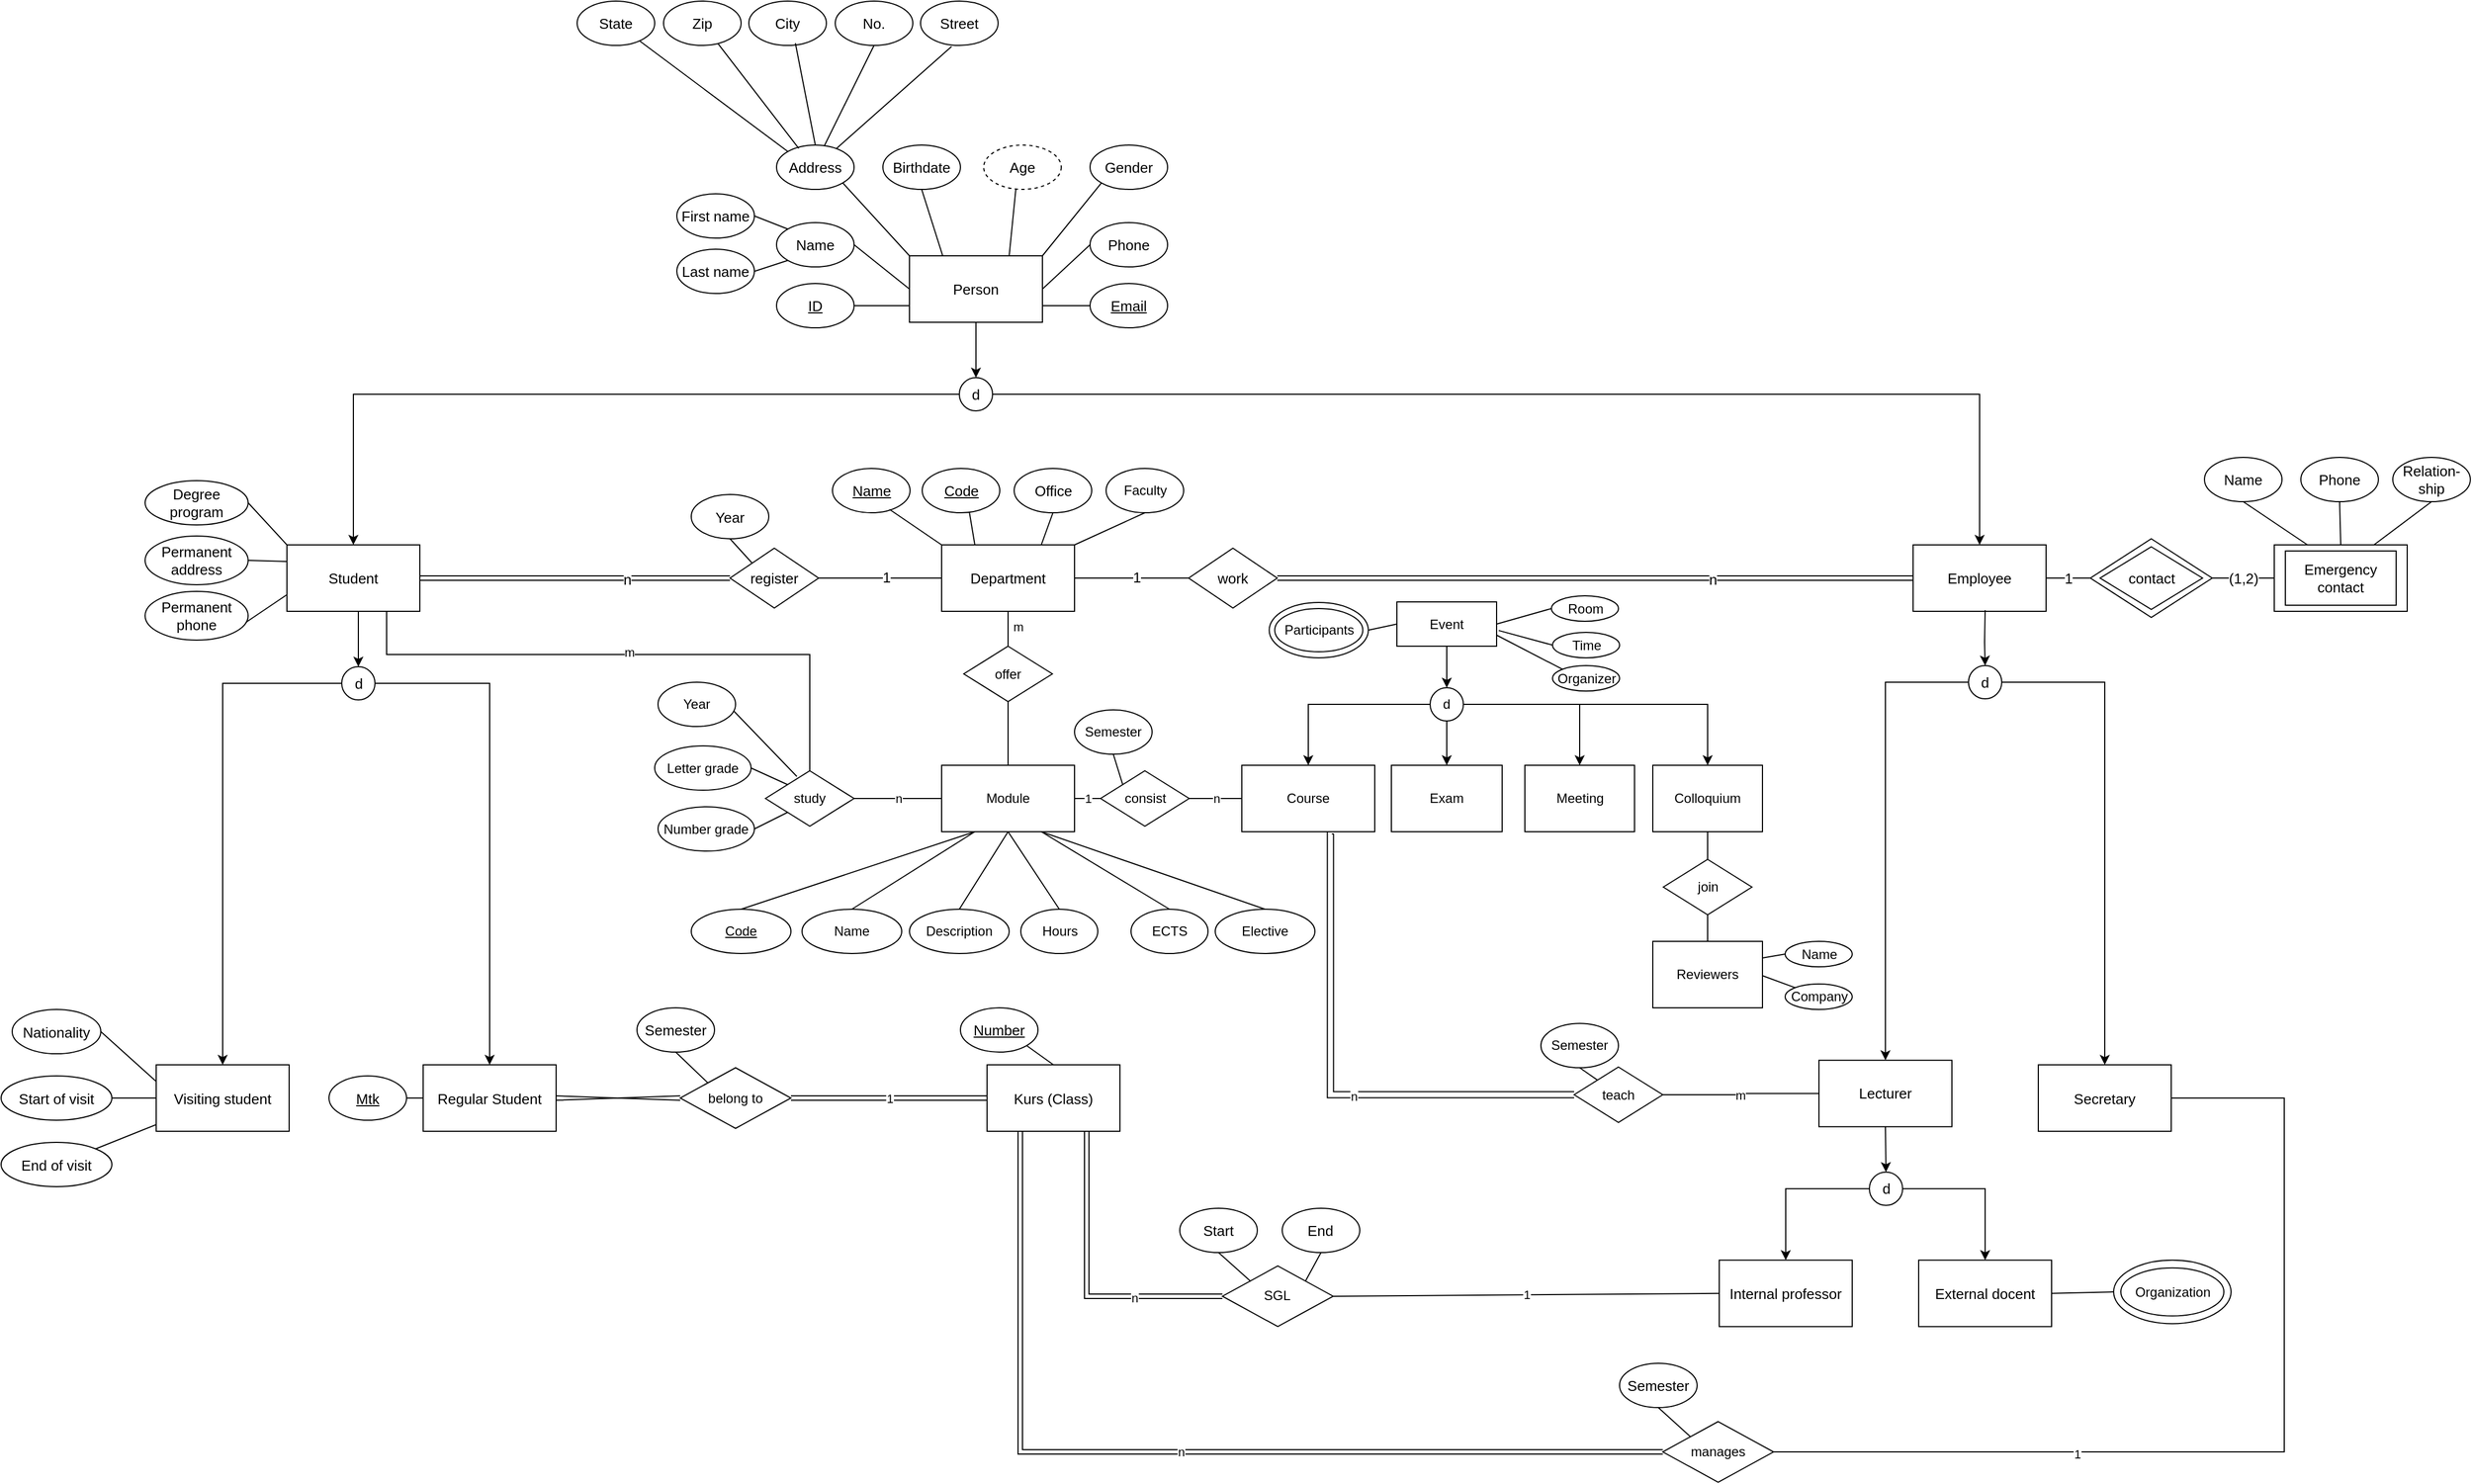 <mxfile version="24.8.3">
  <diagram id="R2lEEEUBdFMjLlhIrx00" name="Page-1">
    <mxGraphModel dx="3975" dy="2599" grid="1" gridSize="10" guides="1" tooltips="1" connect="1" arrows="1" fold="1" page="1" pageScale="1" pageWidth="850" pageHeight="1100" math="0" shadow="0" extFonts="Permanent Marker^https://fonts.googleapis.com/css?family=Permanent+Marker">
      <root>
        <mxCell id="0" />
        <mxCell id="1" parent="0" />
        <mxCell id="jjBXs-sCvuQNykeA3na--121" value="n" style="edgeStyle=orthogonalEdgeStyle;shape=link;rounded=0;orthogonalLoop=1;jettySize=auto;html=1;exitX=1;exitY=0.5;exitDx=0;exitDy=0;entryX=0;entryY=0.5;entryDx=0;entryDy=0;" edge="1" parent="1" source="E9s0W05PRkl6Z1t8F-qR-1" target="jjBXs-sCvuQNykeA3na--115">
          <mxGeometry x="0.147" relative="1" as="geometry">
            <Array as="points">
              <mxPoint x="130" y="421" />
              <mxPoint x="130" y="421" />
            </Array>
            <mxPoint as="offset" />
          </mxGeometry>
        </mxCell>
        <mxCell id="E9s0W05PRkl6Z1t8F-qR-1" value="Regular Student" style="rounded=0;whiteSpace=wrap;html=1;fontSize=13;" parent="1" vertex="1">
          <mxGeometry x="-189" y="390.5" width="120" height="60" as="geometry" />
        </mxCell>
        <mxCell id="jjBXs-sCvuQNykeA3na--36" style="edgeStyle=none;rounded=0;orthogonalLoop=1;jettySize=auto;html=1;exitX=0.5;exitY=1;exitDx=0;exitDy=0;entryX=0.5;entryY=0;entryDx=0;entryDy=0;fontSize=13;" edge="1" parent="1" source="E9s0W05PRkl6Z1t8F-qR-2" target="jjBXs-sCvuQNykeA3na--35">
          <mxGeometry relative="1" as="geometry" />
        </mxCell>
        <mxCell id="E9s0W05PRkl6Z1t8F-qR-2" value="Person" style="rounded=0;whiteSpace=wrap;html=1;fontSize=13;" parent="1" vertex="1">
          <mxGeometry x="250" y="-340" width="120" height="60" as="geometry" />
        </mxCell>
        <mxCell id="E9s0W05PRkl6Z1t8F-qR-3" value="Name" style="ellipse;whiteSpace=wrap;html=1;fontSize=13;" parent="1" vertex="1">
          <mxGeometry x="130" y="-370" width="70" height="40" as="geometry" />
        </mxCell>
        <mxCell id="E9s0W05PRkl6Z1t8F-qR-4" value="&lt;u&gt;Number&lt;/u&gt;" style="ellipse;whiteSpace=wrap;html=1;fontSize=13;" parent="1" vertex="1">
          <mxGeometry x="296" y="339" width="70" height="40" as="geometry" />
        </mxCell>
        <mxCell id="E9s0W05PRkl6Z1t8F-qR-5" value="&lt;u style=&quot;font-size: 13px;&quot;&gt;Mtk&lt;/u&gt;" style="ellipse;whiteSpace=wrap;html=1;fontSize=13;" parent="1" vertex="1">
          <mxGeometry x="-274" y="400.5" width="70" height="40" as="geometry" />
        </mxCell>
        <mxCell id="E9s0W05PRkl6Z1t8F-qR-6" value="&lt;u style=&quot;font-size: 13px;&quot;&gt;ID&lt;/u&gt;" style="ellipse;whiteSpace=wrap;html=1;fontSize=13;" parent="1" vertex="1">
          <mxGeometry x="130" y="-315" width="70" height="40" as="geometry" />
        </mxCell>
        <mxCell id="E9s0W05PRkl6Z1t8F-qR-7" value="&lt;u style=&quot;font-size: 13px;&quot;&gt;Email&lt;/u&gt;" style="ellipse;whiteSpace=wrap;html=1;fontSize=13;" parent="1" vertex="1">
          <mxGeometry x="413" y="-315" width="70" height="40" as="geometry" />
        </mxCell>
        <mxCell id="E9s0W05PRkl6Z1t8F-qR-8" value="Address" style="ellipse;whiteSpace=wrap;html=1;fontSize=13;" parent="1" vertex="1">
          <mxGeometry x="130" y="-440" width="70" height="40" as="geometry" />
        </mxCell>
        <mxCell id="E9s0W05PRkl6Z1t8F-qR-9" value="Phone" style="ellipse;whiteSpace=wrap;html=1;fontSize=13;" parent="1" vertex="1">
          <mxGeometry x="413" y="-370" width="70" height="40" as="geometry" />
        </mxCell>
        <mxCell id="E9s0W05PRkl6Z1t8F-qR-10" value="Permanent address" style="ellipse;whiteSpace=wrap;html=1;fontSize=13;flipV=1;" parent="1" vertex="1">
          <mxGeometry x="-440" y="-87" width="93" height="44" as="geometry" />
        </mxCell>
        <mxCell id="E9s0W05PRkl6Z1t8F-qR-11" value="Permanent phone" style="ellipse;whiteSpace=wrap;html=1;fontSize=13;flipV=1;" parent="1" vertex="1">
          <mxGeometry x="-440" y="-37" width="93" height="44" as="geometry" />
        </mxCell>
        <mxCell id="E9s0W05PRkl6Z1t8F-qR-12" value="First name" style="ellipse;whiteSpace=wrap;html=1;fontSize=13;" parent="1" vertex="1">
          <mxGeometry x="40" y="-396" width="70" height="40" as="geometry" />
        </mxCell>
        <mxCell id="E9s0W05PRkl6Z1t8F-qR-13" value="Last name" style="ellipse;whiteSpace=wrap;html=1;fontSize=13;" parent="1" vertex="1">
          <mxGeometry x="40" y="-346" width="70" height="40" as="geometry" />
        </mxCell>
        <mxCell id="E9s0W05PRkl6Z1t8F-qR-16" value="Birthdate" style="ellipse;whiteSpace=wrap;html=1;fontSize=13;" parent="1" vertex="1">
          <mxGeometry x="226" y="-440" width="70" height="40" as="geometry" />
        </mxCell>
        <mxCell id="E9s0W05PRkl6Z1t8F-qR-17" value="Age" style="ellipse;whiteSpace=wrap;html=1;dashed=1;fontSize=13;" parent="1" vertex="1">
          <mxGeometry x="317" y="-440" width="70" height="40" as="geometry" />
        </mxCell>
        <mxCell id="E9s0W05PRkl6Z1t8F-qR-18" value="" style="endArrow=none;html=1;rounded=0;entryX=0.5;entryY=1;entryDx=0;entryDy=0;exitX=0.25;exitY=0;exitDx=0;exitDy=0;fontSize=13;" parent="1" source="E9s0W05PRkl6Z1t8F-qR-2" target="E9s0W05PRkl6Z1t8F-qR-16" edge="1">
          <mxGeometry width="50" height="50" relative="1" as="geometry">
            <mxPoint x="120" y="-310" as="sourcePoint" />
            <mxPoint x="160" y="-326" as="targetPoint" />
          </mxGeometry>
        </mxCell>
        <mxCell id="E9s0W05PRkl6Z1t8F-qR-19" value="" style="endArrow=none;html=1;rounded=0;entryX=0.414;entryY=1;entryDx=0;entryDy=0;exitX=0.75;exitY=0;exitDx=0;exitDy=0;entryPerimeter=0;fontSize=13;" parent="1" source="E9s0W05PRkl6Z1t8F-qR-2" target="E9s0W05PRkl6Z1t8F-qR-17" edge="1">
          <mxGeometry width="50" height="50" relative="1" as="geometry">
            <mxPoint x="130" y="-300" as="sourcePoint" />
            <mxPoint x="170" y="-316" as="targetPoint" />
          </mxGeometry>
        </mxCell>
        <mxCell id="E9s0W05PRkl6Z1t8F-qR-20" value="Gender" style="ellipse;whiteSpace=wrap;html=1;fontSize=13;" parent="1" vertex="1">
          <mxGeometry x="413" y="-440" width="70" height="40" as="geometry" />
        </mxCell>
        <mxCell id="E9s0W05PRkl6Z1t8F-qR-21" value="Year" style="ellipse;whiteSpace=wrap;html=1;fontSize=13;" parent="1" vertex="1">
          <mxGeometry x="53" y="-124.5" width="70" height="40" as="geometry" />
        </mxCell>
        <mxCell id="jjBXs-sCvuQNykeA3na--123" value="" style="edgeStyle=orthogonalEdgeStyle;shape=link;rounded=0;orthogonalLoop=1;jettySize=auto;html=1;" edge="1" parent="1" source="E9s0W05PRkl6Z1t8F-qR-22" target="jjBXs-sCvuQNykeA3na--115">
          <mxGeometry relative="1" as="geometry" />
        </mxCell>
        <mxCell id="jjBXs-sCvuQNykeA3na--145" style="edgeStyle=orthogonalEdgeStyle;shape=link;rounded=0;orthogonalLoop=1;jettySize=auto;html=1;exitX=0.75;exitY=1;exitDx=0;exitDy=0;entryX=0;entryY=0.5;entryDx=0;entryDy=0;" edge="1" parent="1" source="E9s0W05PRkl6Z1t8F-qR-22" target="jjBXs-sCvuQNykeA3na--144">
          <mxGeometry relative="1" as="geometry" />
        </mxCell>
        <mxCell id="jjBXs-sCvuQNykeA3na--149" value="n" style="edgeLabel;html=1;align=center;verticalAlign=middle;resizable=0;points=[];" vertex="1" connectable="0" parent="jjBXs-sCvuQNykeA3na--145">
          <mxGeometry x="0.411" y="-1" relative="1" as="geometry">
            <mxPoint as="offset" />
          </mxGeometry>
        </mxCell>
        <mxCell id="jjBXs-sCvuQNykeA3na--189" value="n" style="edgeStyle=orthogonalEdgeStyle;shape=link;rounded=0;orthogonalLoop=1;jettySize=auto;html=1;exitX=0.25;exitY=1;exitDx=0;exitDy=0;entryX=0;entryY=0.5;entryDx=0;entryDy=0;" edge="1" parent="1" source="E9s0W05PRkl6Z1t8F-qR-22" target="jjBXs-sCvuQNykeA3na--135">
          <mxGeometry relative="1" as="geometry">
            <Array as="points">
              <mxPoint x="350" y="740" />
            </Array>
          </mxGeometry>
        </mxCell>
        <mxCell id="E9s0W05PRkl6Z1t8F-qR-22" value="Kurs (Class)" style="rounded=0;whiteSpace=wrap;html=1;fontSize=13;" parent="1" vertex="1">
          <mxGeometry x="320" y="390.5" width="120" height="60" as="geometry" />
        </mxCell>
        <mxCell id="jjBXs-sCvuQNykeA3na--1" value="Department" style="rounded=0;whiteSpace=wrap;html=1;fontSize=13;" vertex="1" parent="1">
          <mxGeometry x="279" y="-79" width="120" height="60" as="geometry" />
        </mxCell>
        <mxCell id="jjBXs-sCvuQNykeA3na--4" value="" style="endArrow=none;html=1;rounded=0;entryX=1;entryY=1;entryDx=0;entryDy=0;exitX=0.5;exitY=0;exitDx=0;exitDy=0;fontSize=13;" edge="1" parent="1" source="E9s0W05PRkl6Z1t8F-qR-22" target="E9s0W05PRkl6Z1t8F-qR-4">
          <mxGeometry width="50" height="50" relative="1" as="geometry">
            <mxPoint x="-187" y="740" as="sourcePoint" />
            <mxPoint x="-137" y="690" as="targetPoint" />
          </mxGeometry>
        </mxCell>
        <mxCell id="jjBXs-sCvuQNykeA3na--188" style="edgeStyle=orthogonalEdgeStyle;rounded=0;orthogonalLoop=1;jettySize=auto;html=1;exitX=1;exitY=0.5;exitDx=0;exitDy=0;entryX=1;entryY=0.5;entryDx=0;entryDy=0;endArrow=none;endFill=0;" edge="1" parent="1" source="jjBXs-sCvuQNykeA3na--5" target="jjBXs-sCvuQNykeA3na--135">
          <mxGeometry relative="1" as="geometry">
            <Array as="points">
              <mxPoint x="1491" y="421" />
              <mxPoint x="1491" y="740" />
            </Array>
          </mxGeometry>
        </mxCell>
        <mxCell id="jjBXs-sCvuQNykeA3na--190" value="1" style="edgeLabel;html=1;align=center;verticalAlign=middle;resizable=0;points=[];" vertex="1" connectable="0" parent="jjBXs-sCvuQNykeA3na--188">
          <mxGeometry x="0.379" y="2" relative="1" as="geometry">
            <mxPoint as="offset" />
          </mxGeometry>
        </mxCell>
        <mxCell id="jjBXs-sCvuQNykeA3na--5" value="Secretary" style="rounded=0;whiteSpace=wrap;html=1;fontSize=13;" vertex="1" parent="1">
          <mxGeometry x="1269" y="390.51" width="120" height="60" as="geometry" />
        </mxCell>
        <mxCell id="jjBXs-sCvuQNykeA3na--11" value="" style="endArrow=none;html=1;rounded=0;exitX=1;exitY=1;exitDx=0;exitDy=0;fontSize=13;" edge="1" parent="1" source="E9s0W05PRkl6Z1t8F-qR-8">
          <mxGeometry width="50" height="50" relative="1" as="geometry">
            <mxPoint x="240" y="-370" as="sourcePoint" />
            <mxPoint x="250" y="-340" as="targetPoint" />
          </mxGeometry>
        </mxCell>
        <mxCell id="jjBXs-sCvuQNykeA3na--13" value="" style="endArrow=none;html=1;rounded=0;exitX=1;exitY=0.5;exitDx=0;exitDy=0;entryX=0;entryY=0.5;entryDx=0;entryDy=0;fontSize=13;" edge="1" parent="1" source="E9s0W05PRkl6Z1t8F-qR-5" target="E9s0W05PRkl6Z1t8F-qR-1">
          <mxGeometry width="50" height="50" relative="1" as="geometry">
            <mxPoint x="-346" y="400" as="sourcePoint" />
            <mxPoint x="-296" y="350" as="targetPoint" />
          </mxGeometry>
        </mxCell>
        <mxCell id="jjBXs-sCvuQNykeA3na--14" value="" style="endArrow=none;html=1;rounded=0;exitX=1;exitY=0.5;exitDx=0;exitDy=0;entryX=0;entryY=0.25;entryDx=0;entryDy=0;fontSize=13;" edge="1" parent="1" source="E9s0W05PRkl6Z1t8F-qR-10" target="jjBXs-sCvuQNykeA3na--43">
          <mxGeometry width="50" height="50" relative="1" as="geometry">
            <mxPoint x="-514" y="-116.5" as="sourcePoint" />
            <mxPoint x="-287" y="-76.5" as="targetPoint" />
          </mxGeometry>
        </mxCell>
        <mxCell id="jjBXs-sCvuQNykeA3na--16" value="Street" style="ellipse;whiteSpace=wrap;html=1;fontSize=13;" vertex="1" parent="1">
          <mxGeometry x="260" y="-570" width="70" height="40" as="geometry" />
        </mxCell>
        <mxCell id="jjBXs-sCvuQNykeA3na--17" value="No." style="ellipse;whiteSpace=wrap;html=1;fontSize=13;" vertex="1" parent="1">
          <mxGeometry x="183" y="-570" width="70" height="40" as="geometry" />
        </mxCell>
        <mxCell id="jjBXs-sCvuQNykeA3na--18" value="City" style="ellipse;whiteSpace=wrap;html=1;fontSize=13;" vertex="1" parent="1">
          <mxGeometry x="105" y="-570" width="70" height="40" as="geometry" />
        </mxCell>
        <mxCell id="jjBXs-sCvuQNykeA3na--19" value="Zip" style="ellipse;whiteSpace=wrap;html=1;fontSize=13;" vertex="1" parent="1">
          <mxGeometry x="28" y="-570" width="70" height="40" as="geometry" />
        </mxCell>
        <mxCell id="jjBXs-sCvuQNykeA3na--20" value="State" style="ellipse;whiteSpace=wrap;html=1;fontSize=13;" vertex="1" parent="1">
          <mxGeometry x="-50" y="-570" width="70" height="40" as="geometry" />
        </mxCell>
        <mxCell id="jjBXs-sCvuQNykeA3na--21" value="" style="endArrow=none;html=1;rounded=0;entryX=0.4;entryY=1.025;entryDx=0;entryDy=0;entryPerimeter=0;fontSize=13;" edge="1" parent="1" source="E9s0W05PRkl6Z1t8F-qR-8" target="jjBXs-sCvuQNykeA3na--16">
          <mxGeometry width="50" height="50" relative="1" as="geometry">
            <mxPoint x="250" y="-30" as="sourcePoint" />
            <mxPoint x="300" y="-80" as="targetPoint" />
          </mxGeometry>
        </mxCell>
        <mxCell id="jjBXs-sCvuQNykeA3na--22" value="" style="endArrow=none;html=1;rounded=0;entryX=0.5;entryY=1;entryDx=0;entryDy=0;exitX=0.614;exitY=0.025;exitDx=0;exitDy=0;exitPerimeter=0;fontSize=13;" edge="1" parent="1" source="E9s0W05PRkl6Z1t8F-qR-8" target="jjBXs-sCvuQNykeA3na--17">
          <mxGeometry width="50" height="50" relative="1" as="geometry">
            <mxPoint x="150" y="-240" as="sourcePoint" />
            <mxPoint x="120" y="-240" as="targetPoint" />
          </mxGeometry>
        </mxCell>
        <mxCell id="jjBXs-sCvuQNykeA3na--23" value="" style="endArrow=none;html=1;rounded=0;exitX=0.6;exitY=0.95;exitDx=0;exitDy=0;entryX=0.5;entryY=0;entryDx=0;entryDy=0;exitPerimeter=0;fontSize=13;" edge="1" parent="1" source="jjBXs-sCvuQNykeA3na--18" target="E9s0W05PRkl6Z1t8F-qR-8">
          <mxGeometry width="50" height="50" relative="1" as="geometry">
            <mxPoint x="250" y="-30" as="sourcePoint" />
            <mxPoint x="300" y="-80" as="targetPoint" />
          </mxGeometry>
        </mxCell>
        <mxCell id="jjBXs-sCvuQNykeA3na--24" value="" style="endArrow=none;html=1;rounded=0;entryX=0.286;entryY=0.075;entryDx=0;entryDy=0;entryPerimeter=0;fontSize=13;" edge="1" parent="1" source="jjBXs-sCvuQNykeA3na--19" target="E9s0W05PRkl6Z1t8F-qR-8">
          <mxGeometry width="50" height="50" relative="1" as="geometry">
            <mxPoint x="250" y="-30" as="sourcePoint" />
            <mxPoint x="300" y="-80" as="targetPoint" />
          </mxGeometry>
        </mxCell>
        <mxCell id="jjBXs-sCvuQNykeA3na--25" value="" style="endArrow=none;html=1;rounded=0;entryX=0;entryY=0;entryDx=0;entryDy=0;fontSize=13;" edge="1" parent="1" source="jjBXs-sCvuQNykeA3na--20" target="E9s0W05PRkl6Z1t8F-qR-8">
          <mxGeometry width="50" height="50" relative="1" as="geometry">
            <mxPoint x="250" y="-30" as="sourcePoint" />
            <mxPoint x="300" y="-80" as="targetPoint" />
          </mxGeometry>
        </mxCell>
        <mxCell id="jjBXs-sCvuQNykeA3na--27" value="" style="endArrow=none;html=1;rounded=0;entryX=0;entryY=1;entryDx=0;entryDy=0;exitX=1;exitY=0;exitDx=0;exitDy=0;fontSize=13;" edge="1" parent="1" source="E9s0W05PRkl6Z1t8F-qR-2" target="E9s0W05PRkl6Z1t8F-qR-20">
          <mxGeometry width="50" height="50" relative="1" as="geometry">
            <mxPoint x="250" y="-230" as="sourcePoint" />
            <mxPoint x="300" y="-280" as="targetPoint" />
          </mxGeometry>
        </mxCell>
        <mxCell id="jjBXs-sCvuQNykeA3na--30" value="Visiting student" style="rounded=0;whiteSpace=wrap;html=1;fontSize=13;" vertex="1" parent="1">
          <mxGeometry x="-430" y="390.5" width="120" height="60" as="geometry" />
        </mxCell>
        <mxCell id="jjBXs-sCvuQNykeA3na--31" value="Nationality" style="ellipse;whiteSpace=wrap;html=1;fontSize=13;flipV=1;" vertex="1" parent="1">
          <mxGeometry x="-560" y="340.5" width="80" height="40" as="geometry" />
        </mxCell>
        <mxCell id="jjBXs-sCvuQNykeA3na--32" value="Start of visit" style="ellipse;whiteSpace=wrap;html=1;fontSize=13;flipV=1;" vertex="1" parent="1">
          <mxGeometry x="-570" y="400.5" width="100" height="40" as="geometry" />
        </mxCell>
        <mxCell id="jjBXs-sCvuQNykeA3na--33" value="End of visit" style="ellipse;whiteSpace=wrap;html=1;fontSize=13;flipV=1;" vertex="1" parent="1">
          <mxGeometry x="-570" y="460.5" width="100" height="40" as="geometry" />
        </mxCell>
        <mxCell id="jjBXs-sCvuQNykeA3na--34" style="edgeStyle=none;rounded=0;orthogonalLoop=1;jettySize=auto;html=1;exitX=1;exitY=0;exitDx=0;exitDy=0;fontSize=13;" edge="1" parent="1">
          <mxGeometry relative="1" as="geometry">
            <mxPoint x="472.749" y="-394.142" as="sourcePoint" />
            <mxPoint x="472.492" y="-394.287" as="targetPoint" />
          </mxGeometry>
        </mxCell>
        <mxCell id="jjBXs-sCvuQNykeA3na--52" style="edgeStyle=orthogonalEdgeStyle;rounded=0;orthogonalLoop=1;jettySize=auto;html=1;exitX=0;exitY=0.5;exitDx=0;exitDy=0;entryX=0.5;entryY=0;entryDx=0;entryDy=0;fontSize=13;" edge="1" parent="1" source="jjBXs-sCvuQNykeA3na--35" target="jjBXs-sCvuQNykeA3na--43">
          <mxGeometry relative="1" as="geometry" />
        </mxCell>
        <mxCell id="jjBXs-sCvuQNykeA3na--53" style="edgeStyle=orthogonalEdgeStyle;rounded=0;orthogonalLoop=1;jettySize=auto;html=1;exitX=1;exitY=0.5;exitDx=0;exitDy=0;entryX=0.5;entryY=0;entryDx=0;entryDy=0;fontSize=13;" edge="1" parent="1" source="jjBXs-sCvuQNykeA3na--35" target="jjBXs-sCvuQNykeA3na--44">
          <mxGeometry relative="1" as="geometry" />
        </mxCell>
        <mxCell id="jjBXs-sCvuQNykeA3na--35" value="d" style="ellipse;whiteSpace=wrap;html=1;aspect=fixed;fontSize=13;" vertex="1" parent="1">
          <mxGeometry x="295" y="-230" width="30" height="30" as="geometry" />
        </mxCell>
        <mxCell id="jjBXs-sCvuQNykeA3na--38" value="" style="endArrow=none;html=1;rounded=0;entryX=1;entryY=0.5;entryDx=0;entryDy=0;exitX=0;exitY=0.25;exitDx=0;exitDy=0;fontSize=13;" edge="1" parent="1" source="jjBXs-sCvuQNykeA3na--30" target="jjBXs-sCvuQNykeA3na--31">
          <mxGeometry width="50" height="50" relative="1" as="geometry">
            <mxPoint x="-420" y="410" as="sourcePoint" />
            <mxPoint x="-50" y="520" as="targetPoint" />
          </mxGeometry>
        </mxCell>
        <mxCell id="jjBXs-sCvuQNykeA3na--40" value="" style="endArrow=none;html=1;rounded=0;fontSize=13;" edge="1" parent="1" source="jjBXs-sCvuQNykeA3na--33" target="jjBXs-sCvuQNykeA3na--30">
          <mxGeometry width="50" height="50" relative="1" as="geometry">
            <mxPoint x="-100" y="570" as="sourcePoint" />
            <mxPoint x="-50" y="520" as="targetPoint" />
          </mxGeometry>
        </mxCell>
        <mxCell id="jjBXs-sCvuQNykeA3na--41" value="Lecturer" style="rounded=0;whiteSpace=wrap;html=1;fontSize=13;" vertex="1" parent="1">
          <mxGeometry x="1071" y="386.38" width="120" height="60" as="geometry" />
        </mxCell>
        <mxCell id="jjBXs-sCvuQNykeA3na--43" value="Student" style="rounded=0;whiteSpace=wrap;html=1;fontSize=13;" vertex="1" parent="1">
          <mxGeometry x="-312" y="-79" width="120" height="60" as="geometry" />
        </mxCell>
        <mxCell id="jjBXs-sCvuQNykeA3na--44" value="Employee" style="rounded=0;whiteSpace=wrap;html=1;fontSize=13;" vertex="1" parent="1">
          <mxGeometry x="1156" y="-79" width="120" height="60" as="geometry" />
        </mxCell>
        <mxCell id="jjBXs-sCvuQNykeA3na--49" value="" style="endArrow=none;html=1;rounded=0;entryX=0;entryY=0;entryDx=0;entryDy=0;exitX=1;exitY=0.5;exitDx=0;exitDy=0;fontSize=13;" edge="1" parent="1" source="E9s0W05PRkl6Z1t8F-qR-12" target="E9s0W05PRkl6Z1t8F-qR-3">
          <mxGeometry width="50" height="50" relative="1" as="geometry">
            <mxPoint x="230" y="-130" as="sourcePoint" />
            <mxPoint x="280" y="-180" as="targetPoint" />
          </mxGeometry>
        </mxCell>
        <mxCell id="jjBXs-sCvuQNykeA3na--50" value="" style="endArrow=none;html=1;rounded=0;entryX=0;entryY=1;entryDx=0;entryDy=0;exitX=1;exitY=0.5;exitDx=0;exitDy=0;fontSize=13;" edge="1" parent="1" source="E9s0W05PRkl6Z1t8F-qR-13" target="E9s0W05PRkl6Z1t8F-qR-3">
          <mxGeometry width="50" height="50" relative="1" as="geometry">
            <mxPoint x="230" y="-130" as="sourcePoint" />
            <mxPoint x="280" y="-180" as="targetPoint" />
          </mxGeometry>
        </mxCell>
        <mxCell id="jjBXs-sCvuQNykeA3na--51" value="" style="endArrow=none;html=1;rounded=0;entryX=0;entryY=0.75;entryDx=0;entryDy=0;exitX=1;exitY=0.5;exitDx=0;exitDy=0;fontSize=13;" edge="1" parent="1" source="E9s0W05PRkl6Z1t8F-qR-6" target="E9s0W05PRkl6Z1t8F-qR-2">
          <mxGeometry width="50" height="50" relative="1" as="geometry">
            <mxPoint x="230" y="-130" as="sourcePoint" />
            <mxPoint x="280" y="-180" as="targetPoint" />
          </mxGeometry>
        </mxCell>
        <mxCell id="jjBXs-sCvuQNykeA3na--56" value="" style="group;fontSize=13;" vertex="1" connectable="0" parent="1">
          <mxGeometry x="1482" y="-79" width="120" height="60" as="geometry" />
        </mxCell>
        <mxCell id="jjBXs-sCvuQNykeA3na--55" value="" style="rounded=0;whiteSpace=wrap;html=1;fontSize=13;" vertex="1" parent="jjBXs-sCvuQNykeA3na--56">
          <mxGeometry width="120" height="60" as="geometry" />
        </mxCell>
        <mxCell id="jjBXs-sCvuQNykeA3na--54" value="Emergency contact" style="rounded=0;whiteSpace=wrap;html=1;shadow=0;perimeterSpacing=15;strokeWidth=1;fontSize=13;" vertex="1" parent="jjBXs-sCvuQNykeA3na--56">
          <mxGeometry x="10" y="5.5" width="100" height="49" as="geometry" />
        </mxCell>
        <mxCell id="jjBXs-sCvuQNykeA3na--60" value="" style="group;fontSize=13;" vertex="1" connectable="0" parent="1">
          <mxGeometry x="1316" y="-84.5" width="110" height="71" as="geometry" />
        </mxCell>
        <mxCell id="jjBXs-sCvuQNykeA3na--57" value="" style="rhombus;whiteSpace=wrap;html=1;fontSize=13;" vertex="1" parent="jjBXs-sCvuQNykeA3na--60">
          <mxGeometry width="110" height="71" as="geometry" />
        </mxCell>
        <mxCell id="jjBXs-sCvuQNykeA3na--58" value="contact" style="rhombus;whiteSpace=wrap;html=1;fontSize=13;" vertex="1" parent="jjBXs-sCvuQNykeA3na--60">
          <mxGeometry x="8.75" y="7.25" width="92.5" height="56.5" as="geometry" />
        </mxCell>
        <mxCell id="jjBXs-sCvuQNykeA3na--61" value="1" style="endArrow=none;html=1;rounded=0;entryX=1;entryY=0.5;entryDx=0;entryDy=0;exitX=0;exitY=0.5;exitDx=0;exitDy=0;fontSize=13;" edge="1" parent="1" source="jjBXs-sCvuQNykeA3na--57" target="jjBXs-sCvuQNykeA3na--44">
          <mxGeometry width="50" height="50" relative="1" as="geometry">
            <mxPoint x="986" y="202" as="sourcePoint" />
            <mxPoint x="1036" y="152" as="targetPoint" />
            <Array as="points" />
          </mxGeometry>
        </mxCell>
        <mxCell id="jjBXs-sCvuQNykeA3na--63" value="(1,2)" style="endArrow=none;html=1;rounded=0;entryX=0;entryY=0.5;entryDx=0;entryDy=0;fontSize=13;exitX=1;exitY=0.5;exitDx=0;exitDy=0;" edge="1" parent="1" source="jjBXs-sCvuQNykeA3na--57" target="jjBXs-sCvuQNykeA3na--55">
          <mxGeometry width="50" height="50" relative="1" as="geometry">
            <mxPoint x="1446" y="-48" as="sourcePoint" />
            <mxPoint x="1052" y="152" as="targetPoint" />
            <Array as="points" />
            <mxPoint as="offset" />
          </mxGeometry>
        </mxCell>
        <mxCell id="jjBXs-sCvuQNykeA3na--64" value="" style="endArrow=none;html=1;rounded=0;entryX=0;entryY=0.5;entryDx=0;entryDy=0;exitX=1;exitY=0.75;exitDx=0;exitDy=0;fontSize=13;" edge="1" parent="1" source="E9s0W05PRkl6Z1t8F-qR-2" target="E9s0W05PRkl6Z1t8F-qR-7">
          <mxGeometry width="50" height="50" relative="1" as="geometry">
            <mxPoint x="340" y="-60" as="sourcePoint" />
            <mxPoint x="390" y="-110" as="targetPoint" />
          </mxGeometry>
        </mxCell>
        <mxCell id="jjBXs-sCvuQNykeA3na--66" value="" style="endArrow=none;html=1;rounded=0;entryX=0;entryY=0.5;entryDx=0;entryDy=0;exitX=1;exitY=0.5;exitDx=0;exitDy=0;fontSize=13;" edge="1" parent="1" source="E9s0W05PRkl6Z1t8F-qR-2" target="E9s0W05PRkl6Z1t8F-qR-9">
          <mxGeometry width="50" height="50" relative="1" as="geometry">
            <mxPoint x="340" y="-60" as="sourcePoint" />
            <mxPoint x="390" y="-110" as="targetPoint" />
          </mxGeometry>
        </mxCell>
        <mxCell id="jjBXs-sCvuQNykeA3na--67" value="" style="endArrow=none;html=1;rounded=0;entryX=1;entryY=0.5;entryDx=0;entryDy=0;exitX=0;exitY=0.5;exitDx=0;exitDy=0;fontSize=13;" edge="1" parent="1" source="E9s0W05PRkl6Z1t8F-qR-2" target="E9s0W05PRkl6Z1t8F-qR-3">
          <mxGeometry width="50" height="50" relative="1" as="geometry">
            <mxPoint x="340" y="-60" as="sourcePoint" />
            <mxPoint x="390" y="-110" as="targetPoint" />
          </mxGeometry>
        </mxCell>
        <mxCell id="jjBXs-sCvuQNykeA3na--68" value="Name" style="ellipse;whiteSpace=wrap;html=1;fontSize=13;" vertex="1" parent="1">
          <mxGeometry x="1419" y="-158" width="70" height="40" as="geometry" />
        </mxCell>
        <mxCell id="jjBXs-sCvuQNykeA3na--69" value="Phone" style="ellipse;whiteSpace=wrap;html=1;fontSize=13;" vertex="1" parent="1">
          <mxGeometry x="1506" y="-158" width="70" height="40" as="geometry" />
        </mxCell>
        <mxCell id="jjBXs-sCvuQNykeA3na--70" value="Relation-ship" style="ellipse;whiteSpace=wrap;html=1;fontSize=13;" vertex="1" parent="1">
          <mxGeometry x="1589" y="-158" width="70" height="40" as="geometry" />
        </mxCell>
        <mxCell id="jjBXs-sCvuQNykeA3na--71" value="" style="endArrow=none;html=1;rounded=0;entryX=0.5;entryY=1;entryDx=0;entryDy=0;exitX=0.25;exitY=0;exitDx=0;exitDy=0;fontSize=13;" edge="1" parent="1" source="jjBXs-sCvuQNykeA3na--55" target="jjBXs-sCvuQNykeA3na--68">
          <mxGeometry width="50" height="50" relative="1" as="geometry">
            <mxPoint x="1142" y="52" as="sourcePoint" />
            <mxPoint x="1192" y="2" as="targetPoint" />
          </mxGeometry>
        </mxCell>
        <mxCell id="jjBXs-sCvuQNykeA3na--72" value="" style="endArrow=none;html=1;rounded=0;entryX=0.5;entryY=1;entryDx=0;entryDy=0;exitX=0.5;exitY=0;exitDx=0;exitDy=0;fontSize=13;" edge="1" parent="1" source="jjBXs-sCvuQNykeA3na--55" target="jjBXs-sCvuQNykeA3na--69">
          <mxGeometry width="50" height="50" relative="1" as="geometry">
            <mxPoint x="1142" y="52" as="sourcePoint" />
            <mxPoint x="1192" y="2" as="targetPoint" />
          </mxGeometry>
        </mxCell>
        <mxCell id="jjBXs-sCvuQNykeA3na--73" value="" style="endArrow=none;html=1;rounded=0;entryX=0.5;entryY=1;entryDx=0;entryDy=0;exitX=0.75;exitY=0;exitDx=0;exitDy=0;fontSize=13;" edge="1" parent="1" source="jjBXs-sCvuQNykeA3na--55" target="jjBXs-sCvuQNykeA3na--70">
          <mxGeometry width="50" height="50" relative="1" as="geometry">
            <mxPoint x="1142" y="52" as="sourcePoint" />
            <mxPoint x="1192" y="2" as="targetPoint" />
          </mxGeometry>
        </mxCell>
        <mxCell id="jjBXs-sCvuQNykeA3na--74" style="edgeStyle=none;rounded=0;orthogonalLoop=1;jettySize=auto;html=1;exitX=0.5;exitY=1;exitDx=0;exitDy=0;entryX=0.5;entryY=0;entryDx=0;entryDy=0;fontSize=13;" edge="1" parent="1" target="jjBXs-sCvuQNykeA3na--77">
          <mxGeometry relative="1" as="geometry">
            <mxPoint x="-247.5" y="-19" as="sourcePoint" />
          </mxGeometry>
        </mxCell>
        <mxCell id="jjBXs-sCvuQNykeA3na--75" style="edgeStyle=orthogonalEdgeStyle;rounded=0;orthogonalLoop=1;jettySize=auto;html=1;exitX=0;exitY=0.5;exitDx=0;exitDy=0;entryX=0.5;entryY=0;entryDx=0;entryDy=0;fontSize=13;" edge="1" parent="1" source="jjBXs-sCvuQNykeA3na--77" target="jjBXs-sCvuQNykeA3na--30">
          <mxGeometry relative="1" as="geometry">
            <mxPoint x="-507.5" y="388" as="targetPoint" />
          </mxGeometry>
        </mxCell>
        <mxCell id="jjBXs-sCvuQNykeA3na--78" style="edgeStyle=orthogonalEdgeStyle;rounded=0;orthogonalLoop=1;jettySize=auto;html=1;exitX=1;exitY=0.5;exitDx=0;exitDy=0;entryX=0.5;entryY=0;entryDx=0;entryDy=0;fontSize=13;" edge="1" parent="1" source="jjBXs-sCvuQNykeA3na--77" target="E9s0W05PRkl6Z1t8F-qR-1">
          <mxGeometry relative="1" as="geometry" />
        </mxCell>
        <mxCell id="jjBXs-sCvuQNykeA3na--77" value="d" style="ellipse;whiteSpace=wrap;html=1;aspect=fixed;fontSize=13;" vertex="1" parent="1">
          <mxGeometry x="-262.5" y="31" width="30" height="30" as="geometry" />
        </mxCell>
        <mxCell id="jjBXs-sCvuQNykeA3na--79" value="Degree program" style="ellipse;whiteSpace=wrap;html=1;fontSize=13;flipV=1;" vertex="1" parent="1">
          <mxGeometry x="-440" y="-137" width="93" height="40" as="geometry" />
        </mxCell>
        <mxCell id="jjBXs-sCvuQNykeA3na--80" value="" style="endArrow=none;html=1;rounded=0;entryX=1;entryY=0.5;entryDx=0;entryDy=0;exitX=0;exitY=0;exitDx=0;exitDy=0;fontSize=13;" edge="1" parent="1" source="jjBXs-sCvuQNykeA3na--43" target="jjBXs-sCvuQNykeA3na--79">
          <mxGeometry width="50" height="50" relative="1" as="geometry">
            <mxPoint x="38" y="-18" as="sourcePoint" />
            <mxPoint x="88" y="-68" as="targetPoint" />
          </mxGeometry>
        </mxCell>
        <mxCell id="jjBXs-sCvuQNykeA3na--81" value="register" style="rhombus;whiteSpace=wrap;html=1;fontSize=13;" vertex="1" parent="1">
          <mxGeometry x="88" y="-76" width="80" height="54" as="geometry" />
        </mxCell>
        <mxCell id="jjBXs-sCvuQNykeA3na--82" value="" style="endArrow=none;html=1;rounded=0;exitX=1;exitY=0.5;exitDx=0;exitDy=0;entryX=0;entryY=0.5;entryDx=0;entryDy=0;fontSize=13;shape=link;" edge="1" parent="1" source="jjBXs-sCvuQNykeA3na--43" target="jjBXs-sCvuQNykeA3na--81">
          <mxGeometry width="50" height="50" relative="1" as="geometry">
            <mxPoint x="210" y="-18" as="sourcePoint" />
            <mxPoint x="-82" y="-49.0" as="targetPoint" />
          </mxGeometry>
        </mxCell>
        <mxCell id="jjBXs-sCvuQNykeA3na--84" value="n" style="edgeLabel;html=1;align=center;verticalAlign=middle;resizable=0;points=[];fontSize=13;" vertex="1" connectable="0" parent="jjBXs-sCvuQNykeA3na--82">
          <mxGeometry x="0.4" y="-1" relative="1" as="geometry">
            <mxPoint x="-9" as="offset" />
          </mxGeometry>
        </mxCell>
        <mxCell id="jjBXs-sCvuQNykeA3na--86" value="" style="endArrow=none;html=1;rounded=0;exitX=0.978;exitY=0.364;exitDx=0;exitDy=0;exitPerimeter=0;entryX=0;entryY=0.75;entryDx=0;entryDy=0;" edge="1" parent="1" source="E9s0W05PRkl6Z1t8F-qR-11" target="jjBXs-sCvuQNykeA3na--43">
          <mxGeometry width="50" height="50" relative="1" as="geometry">
            <mxPoint y="-178" as="sourcePoint" />
            <mxPoint x="50" y="-228" as="targetPoint" />
          </mxGeometry>
        </mxCell>
        <mxCell id="jjBXs-sCvuQNykeA3na--87" value="" style="endArrow=none;html=1;rounded=0;exitX=0.5;exitY=1;exitDx=0;exitDy=0;entryX=0;entryY=0;entryDx=0;entryDy=0;" edge="1" parent="1" source="E9s0W05PRkl6Z1t8F-qR-21" target="jjBXs-sCvuQNykeA3na--81">
          <mxGeometry relative="1" as="geometry">
            <mxPoint x="130" y="102" as="sourcePoint" />
            <mxPoint x="290" y="102" as="targetPoint" />
          </mxGeometry>
        </mxCell>
        <mxCell id="jjBXs-sCvuQNykeA3na--88" value="work" style="rhombus;whiteSpace=wrap;html=1;fontSize=13;" vertex="1" parent="1">
          <mxGeometry x="502" y="-76" width="80" height="54" as="geometry" />
        </mxCell>
        <mxCell id="jjBXs-sCvuQNykeA3na--90" value="" style="endArrow=none;html=1;rounded=0;exitX=1;exitY=0.5;exitDx=0;exitDy=0;entryX=0;entryY=0.5;entryDx=0;entryDy=0;fontSize=13;shape=link;" edge="1" parent="1" source="jjBXs-sCvuQNykeA3na--88" target="jjBXs-sCvuQNykeA3na--44">
          <mxGeometry width="50" height="50" relative="1" as="geometry">
            <mxPoint x="-12" y="-39" as="sourcePoint" />
            <mxPoint x="58" y="-39" as="targetPoint" />
          </mxGeometry>
        </mxCell>
        <mxCell id="jjBXs-sCvuQNykeA3na--91" value="n" style="edgeLabel;html=1;align=center;verticalAlign=middle;resizable=0;points=[];fontSize=13;" vertex="1" connectable="0" parent="jjBXs-sCvuQNykeA3na--90">
          <mxGeometry x="0.4" y="-1" relative="1" as="geometry">
            <mxPoint x="-9" as="offset" />
          </mxGeometry>
        </mxCell>
        <mxCell id="jjBXs-sCvuQNykeA3na--92" value="" style="endArrow=none;html=1;rounded=0;exitX=1;exitY=0.5;exitDx=0;exitDy=0;" edge="1" parent="1" source="jjBXs-sCvuQNykeA3na--81" target="jjBXs-sCvuQNykeA3na--1">
          <mxGeometry width="50" height="50" relative="1" as="geometry">
            <mxPoint x="300" y="42" as="sourcePoint" />
            <mxPoint x="350" y="-8" as="targetPoint" />
          </mxGeometry>
        </mxCell>
        <mxCell id="jjBXs-sCvuQNykeA3na--93" value="1" style="edgeLabel;html=1;align=center;verticalAlign=middle;resizable=0;points=[];fontSize=13;" vertex="1" connectable="0" parent="jjBXs-sCvuQNykeA3na--92">
          <mxGeometry x="0.306" y="1" relative="1" as="geometry">
            <mxPoint x="-12" as="offset" />
          </mxGeometry>
        </mxCell>
        <mxCell id="jjBXs-sCvuQNykeA3na--94" value="" style="endArrow=none;html=1;rounded=0;exitX=1;exitY=0.5;exitDx=0;exitDy=0;" edge="1" parent="1" source="jjBXs-sCvuQNykeA3na--1" target="jjBXs-sCvuQNykeA3na--88">
          <mxGeometry width="50" height="50" relative="1" as="geometry">
            <mxPoint x="138" y="-39" as="sourcePoint" />
            <mxPoint x="210" y="-39" as="targetPoint" />
          </mxGeometry>
        </mxCell>
        <mxCell id="jjBXs-sCvuQNykeA3na--95" value="1" style="edgeLabel;html=1;align=center;verticalAlign=middle;resizable=0;points=[];fontSize=13;" vertex="1" connectable="0" parent="jjBXs-sCvuQNykeA3na--94">
          <mxGeometry x="0.306" y="1" relative="1" as="geometry">
            <mxPoint x="-12" as="offset" />
          </mxGeometry>
        </mxCell>
        <mxCell id="jjBXs-sCvuQNykeA3na--99" value="" style="endArrow=none;html=1;rounded=0;entryX=0;entryY=0.5;entryDx=0;entryDy=0;exitX=1;exitY=0.5;exitDx=0;exitDy=0;" edge="1" parent="1" source="jjBXs-sCvuQNykeA3na--32" target="jjBXs-sCvuQNykeA3na--30">
          <mxGeometry width="50" height="50" relative="1" as="geometry">
            <mxPoint x="-520" y="500" as="sourcePoint" />
            <mxPoint x="-470" y="450" as="targetPoint" />
          </mxGeometry>
        </mxCell>
        <mxCell id="jjBXs-sCvuQNykeA3na--100" style="edgeStyle=none;rounded=0;orthogonalLoop=1;jettySize=auto;html=1;exitX=0.5;exitY=1;exitDx=0;exitDy=0;entryX=0.5;entryY=0;entryDx=0;entryDy=0;fontSize=13;" edge="1" parent="1" target="jjBXs-sCvuQNykeA3na--103">
          <mxGeometry relative="1" as="geometry">
            <mxPoint x="1221" y="-20" as="sourcePoint" />
            <Array as="points">
              <mxPoint x="1220.5" y="9" />
            </Array>
          </mxGeometry>
        </mxCell>
        <mxCell id="jjBXs-sCvuQNykeA3na--184" style="edgeStyle=orthogonalEdgeStyle;rounded=0;orthogonalLoop=1;jettySize=auto;html=1;exitX=1;exitY=0.5;exitDx=0;exitDy=0;entryX=0.5;entryY=0;entryDx=0;entryDy=0;" edge="1" parent="1" source="jjBXs-sCvuQNykeA3na--103" target="jjBXs-sCvuQNykeA3na--5">
          <mxGeometry relative="1" as="geometry" />
        </mxCell>
        <mxCell id="jjBXs-sCvuQNykeA3na--185" style="edgeStyle=orthogonalEdgeStyle;rounded=0;orthogonalLoop=1;jettySize=auto;html=1;exitX=0;exitY=0.5;exitDx=0;exitDy=0;entryX=0.5;entryY=0;entryDx=0;entryDy=0;" edge="1" parent="1" source="jjBXs-sCvuQNykeA3na--103" target="jjBXs-sCvuQNykeA3na--41">
          <mxGeometry relative="1" as="geometry" />
        </mxCell>
        <mxCell id="jjBXs-sCvuQNykeA3na--103" value="d" style="ellipse;whiteSpace=wrap;html=1;aspect=fixed;fontSize=13;" vertex="1" parent="1">
          <mxGeometry x="1206" y="30" width="30" height="30" as="geometry" />
        </mxCell>
        <mxCell id="jjBXs-sCvuQNykeA3na--104" value="Internal professor" style="rounded=0;whiteSpace=wrap;html=1;fontSize=13;" vertex="1" parent="1">
          <mxGeometry x="981" y="566.86" width="120" height="60" as="geometry" />
        </mxCell>
        <mxCell id="jjBXs-sCvuQNykeA3na--105" value="&lt;u&gt;Name&lt;/u&gt;" style="ellipse;whiteSpace=wrap;html=1;fontSize=13;" vertex="1" parent="1">
          <mxGeometry x="180.5" y="-148" width="70" height="40" as="geometry" />
        </mxCell>
        <mxCell id="jjBXs-sCvuQNykeA3na--106" value="&lt;u&gt;Code&lt;/u&gt;" style="ellipse;whiteSpace=wrap;html=1;fontSize=13;" vertex="1" parent="1">
          <mxGeometry x="261.5" y="-148" width="70" height="40" as="geometry" />
        </mxCell>
        <mxCell id="jjBXs-sCvuQNykeA3na--107" value="Office" style="ellipse;whiteSpace=wrap;html=1;fontSize=13;" vertex="1" parent="1">
          <mxGeometry x="344.5" y="-148" width="70" height="40" as="geometry" />
        </mxCell>
        <mxCell id="jjBXs-sCvuQNykeA3na--109" value="Faculty" style="ellipse;whiteSpace=wrap;html=1;" vertex="1" parent="1">
          <mxGeometry x="427.5" y="-148" width="70" height="40" as="geometry" />
        </mxCell>
        <mxCell id="jjBXs-sCvuQNykeA3na--110" value="" style="endArrow=none;html=1;rounded=0;entryX=0.736;entryY=0.925;entryDx=0;entryDy=0;entryPerimeter=0;exitX=0;exitY=0;exitDx=0;exitDy=0;" edge="1" parent="1" source="jjBXs-sCvuQNykeA3na--1" target="jjBXs-sCvuQNykeA3na--105">
          <mxGeometry width="50" height="50" relative="1" as="geometry">
            <mxPoint x="520" y="-58" as="sourcePoint" />
            <mxPoint x="570" y="-108" as="targetPoint" />
          </mxGeometry>
        </mxCell>
        <mxCell id="jjBXs-sCvuQNykeA3na--111" value="" style="endArrow=none;html=1;rounded=0;entryX=0.607;entryY=0.975;entryDx=0;entryDy=0;entryPerimeter=0;exitX=0.25;exitY=0;exitDx=0;exitDy=0;" edge="1" parent="1" source="jjBXs-sCvuQNykeA3na--1" target="jjBXs-sCvuQNykeA3na--106">
          <mxGeometry width="50" height="50" relative="1" as="geometry">
            <mxPoint x="520" y="-58" as="sourcePoint" />
            <mxPoint x="570" y="-108" as="targetPoint" />
          </mxGeometry>
        </mxCell>
        <mxCell id="jjBXs-sCvuQNykeA3na--112" value="" style="endArrow=none;html=1;rounded=0;entryX=0.5;entryY=1;entryDx=0;entryDy=0;exitX=0.75;exitY=0;exitDx=0;exitDy=0;" edge="1" parent="1" source="jjBXs-sCvuQNykeA3na--1" target="jjBXs-sCvuQNykeA3na--107">
          <mxGeometry width="50" height="50" relative="1" as="geometry">
            <mxPoint x="520" y="-58" as="sourcePoint" />
            <mxPoint x="570" y="-108" as="targetPoint" />
          </mxGeometry>
        </mxCell>
        <mxCell id="jjBXs-sCvuQNykeA3na--113" value="" style="endArrow=none;html=1;rounded=0;entryX=0.5;entryY=1;entryDx=0;entryDy=0;exitX=1;exitY=0;exitDx=0;exitDy=0;" edge="1" parent="1" source="jjBXs-sCvuQNykeA3na--1" target="jjBXs-sCvuQNykeA3na--109">
          <mxGeometry width="50" height="50" relative="1" as="geometry">
            <mxPoint x="520" y="-58" as="sourcePoint" />
            <mxPoint x="570" y="-108" as="targetPoint" />
          </mxGeometry>
        </mxCell>
        <mxCell id="jjBXs-sCvuQNykeA3na--114" value="Semester" style="ellipse;whiteSpace=wrap;html=1;fontSize=13;" vertex="1" parent="1">
          <mxGeometry x="4" y="339" width="70" height="40" as="geometry" />
        </mxCell>
        <mxCell id="jjBXs-sCvuQNykeA3na--139" value="1" style="edgeStyle=orthogonalEdgeStyle;shape=link;rounded=0;orthogonalLoop=1;jettySize=auto;html=1;" edge="1" parent="1" source="jjBXs-sCvuQNykeA3na--115" target="E9s0W05PRkl6Z1t8F-qR-22">
          <mxGeometry relative="1" as="geometry">
            <Array as="points">
              <mxPoint x="240" y="420" />
              <mxPoint x="240" y="420" />
            </Array>
          </mxGeometry>
        </mxCell>
        <mxCell id="jjBXs-sCvuQNykeA3na--115" value="belong to" style="rhombus;whiteSpace=wrap;html=1;" vertex="1" parent="1">
          <mxGeometry x="43" y="393.125" width="100" height="54.75" as="geometry" />
        </mxCell>
        <mxCell id="jjBXs-sCvuQNykeA3na--125" value="" style="endArrow=none;html=1;rounded=0;entryX=0;entryY=0;entryDx=0;entryDy=0;exitX=0.5;exitY=1;exitDx=0;exitDy=0;" edge="1" parent="1" source="jjBXs-sCvuQNykeA3na--114" target="jjBXs-sCvuQNykeA3na--115">
          <mxGeometry width="50" height="50" relative="1" as="geometry">
            <mxPoint x="184" y="388.5" as="sourcePoint" />
            <mxPoint x="234" y="338.5" as="targetPoint" />
          </mxGeometry>
        </mxCell>
        <mxCell id="jjBXs-sCvuQNykeA3na--126" value="External docent" style="rounded=0;whiteSpace=wrap;html=1;fontSize=13;" vertex="1" parent="1">
          <mxGeometry x="1161" y="566.86" width="120" height="60" as="geometry" />
        </mxCell>
        <mxCell id="jjBXs-sCvuQNykeA3na--127" style="edgeStyle=none;rounded=0;orthogonalLoop=1;jettySize=auto;html=1;exitX=0.5;exitY=1;exitDx=0;exitDy=0;entryX=0.5;entryY=0;entryDx=0;entryDy=0;fontSize=13;" edge="1" parent="1" target="jjBXs-sCvuQNykeA3na--130" source="jjBXs-sCvuQNykeA3na--41">
          <mxGeometry relative="1" as="geometry">
            <mxPoint x="1259.5" y="450.51" as="sourcePoint" />
          </mxGeometry>
        </mxCell>
        <mxCell id="jjBXs-sCvuQNykeA3na--128" style="edgeStyle=orthogonalEdgeStyle;rounded=0;orthogonalLoop=1;jettySize=auto;html=1;exitX=0;exitY=0.5;exitDx=0;exitDy=0;entryX=0.5;entryY=0;entryDx=0;entryDy=0;fontSize=13;" edge="1" parent="1" source="jjBXs-sCvuQNykeA3na--130" target="jjBXs-sCvuQNykeA3na--104">
          <mxGeometry relative="1" as="geometry">
            <mxPoint x="1041" y="569.37" as="targetPoint" />
          </mxGeometry>
        </mxCell>
        <mxCell id="jjBXs-sCvuQNykeA3na--129" style="edgeStyle=orthogonalEdgeStyle;rounded=0;orthogonalLoop=1;jettySize=auto;html=1;exitX=1;exitY=0.5;exitDx=0;exitDy=0;fontSize=13;entryX=0.5;entryY=0;entryDx=0;entryDy=0;" edge="1" parent="1" source="jjBXs-sCvuQNykeA3na--130" target="jjBXs-sCvuQNykeA3na--126">
          <mxGeometry relative="1" as="geometry">
            <mxPoint x="1222" y="569.86" as="targetPoint" />
            <Array as="points">
              <mxPoint x="1221" y="502.86" />
            </Array>
          </mxGeometry>
        </mxCell>
        <mxCell id="jjBXs-sCvuQNykeA3na--130" value="d" style="ellipse;whiteSpace=wrap;html=1;aspect=fixed;fontSize=13;" vertex="1" parent="1">
          <mxGeometry x="1116.5" y="487.37" width="30" height="30" as="geometry" />
        </mxCell>
        <mxCell id="jjBXs-sCvuQNykeA3na--134" value="Semester" style="ellipse;whiteSpace=wrap;html=1;fontSize=13;" vertex="1" parent="1">
          <mxGeometry x="891" y="660" width="70" height="40" as="geometry" />
        </mxCell>
        <mxCell id="jjBXs-sCvuQNykeA3na--135" value="manages" style="rhombus;whiteSpace=wrap;html=1;" vertex="1" parent="1">
          <mxGeometry x="930" y="712.63" width="100" height="54.75" as="geometry" />
        </mxCell>
        <mxCell id="jjBXs-sCvuQNykeA3na--138" value="" style="endArrow=none;html=1;rounded=0;entryX=0;entryY=0;entryDx=0;entryDy=0;exitX=0.5;exitY=1;exitDx=0;exitDy=0;" edge="1" parent="1" source="jjBXs-sCvuQNykeA3na--134" target="jjBXs-sCvuQNykeA3na--135">
          <mxGeometry width="50" height="50" relative="1" as="geometry">
            <mxPoint x="1071" y="709.5" as="sourcePoint" />
            <mxPoint x="1121" y="659.5" as="targetPoint" />
          </mxGeometry>
        </mxCell>
        <mxCell id="jjBXs-sCvuQNykeA3na--144" value="SGL" style="rhombus;whiteSpace=wrap;html=1;" vertex="1" parent="1">
          <mxGeometry x="532.49" y="572.11" width="100" height="54.75" as="geometry" />
        </mxCell>
        <mxCell id="jjBXs-sCvuQNykeA3na--146" value="1" style="endArrow=none;html=1;rounded=0;entryX=0;entryY=0.5;entryDx=0;entryDy=0;exitX=1;exitY=0.5;exitDx=0;exitDy=0;" edge="1" parent="1" source="jjBXs-sCvuQNykeA3na--144" target="jjBXs-sCvuQNykeA3na--104">
          <mxGeometry width="50" height="50" relative="1" as="geometry">
            <mxPoint x="574.49" y="429.49" as="sourcePoint" />
            <mxPoint x="624.49" y="379.49" as="targetPoint" />
            <Array as="points" />
          </mxGeometry>
        </mxCell>
        <mxCell id="jjBXs-sCvuQNykeA3na--147" value="Start" style="ellipse;whiteSpace=wrap;html=1;fontSize=13;" vertex="1" parent="1">
          <mxGeometry x="493.99" y="520" width="70" height="40" as="geometry" />
        </mxCell>
        <mxCell id="jjBXs-sCvuQNykeA3na--148" value="" style="endArrow=none;html=1;rounded=0;entryX=0;entryY=0;entryDx=0;entryDy=0;exitX=0.5;exitY=1;exitDx=0;exitDy=0;" edge="1" parent="1" source="jjBXs-sCvuQNykeA3na--147">
          <mxGeometry width="50" height="50" relative="1" as="geometry">
            <mxPoint x="673.99" y="569.5" as="sourcePoint" />
            <mxPoint x="557.99" y="586" as="targetPoint" />
          </mxGeometry>
        </mxCell>
        <mxCell id="jjBXs-sCvuQNykeA3na--150" value="End" style="ellipse;whiteSpace=wrap;html=1;fontSize=13;" vertex="1" parent="1">
          <mxGeometry x="586.49" y="520" width="70" height="40" as="geometry" />
        </mxCell>
        <mxCell id="jjBXs-sCvuQNykeA3na--151" value="" style="endArrow=none;html=1;rounded=0;entryX=1;entryY=0;entryDx=0;entryDy=0;exitX=0.5;exitY=1;exitDx=0;exitDy=0;" edge="1" parent="1" source="jjBXs-sCvuQNykeA3na--150" target="jjBXs-sCvuQNykeA3na--144">
          <mxGeometry width="50" height="50" relative="1" as="geometry">
            <mxPoint x="539.49" y="570.49" as="sourcePoint" />
            <mxPoint x="567.99" y="596" as="targetPoint" />
          </mxGeometry>
        </mxCell>
        <mxCell id="jjBXs-sCvuQNykeA3na--154" value="" style="group" vertex="1" connectable="0" parent="1">
          <mxGeometry x="1337" y="566.86" width="106" height="57.37" as="geometry" />
        </mxCell>
        <mxCell id="jjBXs-sCvuQNykeA3na--152" value="" style="ellipse;whiteSpace=wrap;html=1;" vertex="1" parent="jjBXs-sCvuQNykeA3na--154">
          <mxGeometry width="106" height="57.37" as="geometry" />
        </mxCell>
        <mxCell id="jjBXs-sCvuQNykeA3na--153" value="Organization" style="ellipse;whiteSpace=wrap;html=1;" vertex="1" parent="jjBXs-sCvuQNykeA3na--154">
          <mxGeometry x="6.5" y="6.97" width="93" height="43.44" as="geometry" />
        </mxCell>
        <mxCell id="jjBXs-sCvuQNykeA3na--155" value="" style="endArrow=none;html=1;rounded=0;entryX=0;entryY=0.5;entryDx=0;entryDy=0;exitX=1;exitY=0.5;exitDx=0;exitDy=0;" edge="1" parent="1" source="jjBXs-sCvuQNykeA3na--126" target="jjBXs-sCvuQNykeA3na--152">
          <mxGeometry width="50" height="50" relative="1" as="geometry">
            <mxPoint x="923" y="436.86" as="sourcePoint" />
            <mxPoint x="973" y="386.86" as="targetPoint" />
          </mxGeometry>
        </mxCell>
        <mxCell id="jjBXs-sCvuQNykeA3na--163" style="edgeStyle=orthogonalEdgeStyle;shape=link;rounded=0;orthogonalLoop=1;jettySize=auto;html=1;exitX=0.677;exitY=0.988;exitDx=0;exitDy=0;entryX=0;entryY=0.5;entryDx=0;entryDy=0;width=5.556;exitPerimeter=0;" edge="1" parent="1" source="jjBXs-sCvuQNykeA3na--156" target="jjBXs-sCvuQNykeA3na--158">
          <mxGeometry relative="1" as="geometry">
            <mxPoint x="911" y="150" as="sourcePoint" />
            <Array as="points">
              <mxPoint x="630" y="179" />
              <mxPoint x="630" y="417" />
            </Array>
          </mxGeometry>
        </mxCell>
        <mxCell id="jjBXs-sCvuQNykeA3na--164" value="n" style="edgeLabel;html=1;align=center;verticalAlign=middle;resizable=0;points=[];" vertex="1" connectable="0" parent="jjBXs-sCvuQNykeA3na--163">
          <mxGeometry x="0.133" y="-1" relative="1" as="geometry">
            <mxPoint as="offset" />
          </mxGeometry>
        </mxCell>
        <mxCell id="jjBXs-sCvuQNykeA3na--156" value="Course" style="rounded=0;whiteSpace=wrap;html=1;" vertex="1" parent="1">
          <mxGeometry x="550" y="120" width="120" height="60" as="geometry" />
        </mxCell>
        <mxCell id="jjBXs-sCvuQNykeA3na--175" style="edgeStyle=orthogonalEdgeStyle;rounded=0;orthogonalLoop=1;jettySize=auto;html=1;exitX=1;exitY=0.5;exitDx=0;exitDy=0;entryX=0;entryY=0.5;entryDx=0;entryDy=0;endArrow=none;endFill=0;" edge="1" parent="1" source="jjBXs-sCvuQNykeA3na--158" target="jjBXs-sCvuQNykeA3na--41">
          <mxGeometry relative="1" as="geometry" />
        </mxCell>
        <mxCell id="jjBXs-sCvuQNykeA3na--176" value="m" style="edgeLabel;html=1;align=center;verticalAlign=middle;resizable=0;points=[];" vertex="1" connectable="0" parent="jjBXs-sCvuQNykeA3na--175">
          <mxGeometry x="0.014" y="-1" relative="1" as="geometry">
            <mxPoint x="-1" as="offset" />
          </mxGeometry>
        </mxCell>
        <mxCell id="jjBXs-sCvuQNykeA3na--158" value="teach" style="rhombus;whiteSpace=wrap;html=1;" vertex="1" parent="1">
          <mxGeometry x="850" y="392.5" width="80" height="50" as="geometry" />
        </mxCell>
        <mxCell id="jjBXs-sCvuQNykeA3na--165" value="Module" style="rounded=0;whiteSpace=wrap;html=1;" vertex="1" parent="1">
          <mxGeometry x="279" y="120" width="120" height="60" as="geometry" />
        </mxCell>
        <mxCell id="jjBXs-sCvuQNykeA3na--166" value="Name" style="ellipse;whiteSpace=wrap;html=1;flipH=1;" vertex="1" parent="1">
          <mxGeometry x="153" y="250" width="90" height="40" as="geometry" />
        </mxCell>
        <mxCell id="jjBXs-sCvuQNykeA3na--167" value="Description" style="ellipse;whiteSpace=wrap;html=1;flipH=1;" vertex="1" parent="1">
          <mxGeometry x="250" y="250" width="90" height="40" as="geometry" />
        </mxCell>
        <mxCell id="jjBXs-sCvuQNykeA3na--168" value="&lt;u&gt;Code&lt;/u&gt;" style="ellipse;whiteSpace=wrap;html=1;flipH=1;" vertex="1" parent="1">
          <mxGeometry x="53" y="250" width="90" height="40" as="geometry" />
        </mxCell>
        <mxCell id="jjBXs-sCvuQNykeA3na--169" value="Hours" style="ellipse;whiteSpace=wrap;html=1;flipH=1;" vertex="1" parent="1">
          <mxGeometry x="350.5" y="250" width="69.5" height="40" as="geometry" />
        </mxCell>
        <mxCell id="jjBXs-sCvuQNykeA3na--170" value="ECTS" style="ellipse;whiteSpace=wrap;html=1;flipH=1;" vertex="1" parent="1">
          <mxGeometry x="450" y="250" width="69.5" height="40" as="geometry" />
        </mxCell>
        <mxCell id="jjBXs-sCvuQNykeA3na--171" value="offer" style="rhombus;whiteSpace=wrap;html=1;" vertex="1" parent="1">
          <mxGeometry x="299" y="12.5" width="80" height="50" as="geometry" />
        </mxCell>
        <mxCell id="jjBXs-sCvuQNykeA3na--172" value="" style="endArrow=none;html=1;rounded=0;entryX=0.5;entryY=1;entryDx=0;entryDy=0;exitX=0.5;exitY=0;exitDx=0;exitDy=0;" edge="1" parent="1" source="jjBXs-sCvuQNykeA3na--171" target="jjBXs-sCvuQNykeA3na--1">
          <mxGeometry width="50" height="50" relative="1" as="geometry">
            <mxPoint x="120" y="192" as="sourcePoint" />
            <mxPoint x="170" y="142" as="targetPoint" />
          </mxGeometry>
        </mxCell>
        <mxCell id="jjBXs-sCvuQNykeA3na--178" value="m" style="edgeLabel;html=1;align=center;verticalAlign=middle;resizable=0;points=[];" vertex="1" connectable="0" parent="jjBXs-sCvuQNykeA3na--172">
          <mxGeometry x="0.108" y="-1" relative="1" as="geometry">
            <mxPoint x="8" as="offset" />
          </mxGeometry>
        </mxCell>
        <mxCell id="jjBXs-sCvuQNykeA3na--179" value="Elective" style="ellipse;whiteSpace=wrap;html=1;flipH=1;" vertex="1" parent="1">
          <mxGeometry x="526" y="250" width="90" height="40" as="geometry" />
        </mxCell>
        <mxCell id="jjBXs-sCvuQNykeA3na--180" value="" style="endArrow=none;html=1;rounded=0;entryX=0.5;entryY=1;entryDx=0;entryDy=0;" edge="1" parent="1" source="jjBXs-sCvuQNykeA3na--165" target="jjBXs-sCvuQNykeA3na--171">
          <mxGeometry width="50" height="50" relative="1" as="geometry">
            <mxPoint x="460" y="170" as="sourcePoint" />
            <mxPoint x="510" y="120" as="targetPoint" />
          </mxGeometry>
        </mxCell>
        <mxCell id="jjBXs-sCvuQNykeA3na--181" value="consist" style="rhombus;whiteSpace=wrap;html=1;" vertex="1" parent="1">
          <mxGeometry x="422.5" y="125" width="80" height="50" as="geometry" />
        </mxCell>
        <mxCell id="jjBXs-sCvuQNykeA3na--182" value="1" style="endArrow=none;html=1;rounded=0;exitX=1;exitY=0.5;exitDx=0;exitDy=0;entryX=0;entryY=0.5;entryDx=0;entryDy=0;" edge="1" parent="1" source="jjBXs-sCvuQNykeA3na--165" target="jjBXs-sCvuQNykeA3na--181">
          <mxGeometry width="50" height="50" relative="1" as="geometry">
            <mxPoint x="460" y="170" as="sourcePoint" />
            <mxPoint x="510" y="120" as="targetPoint" />
            <Array as="points">
              <mxPoint x="410" y="150" />
            </Array>
          </mxGeometry>
        </mxCell>
        <mxCell id="jjBXs-sCvuQNykeA3na--183" value="n" style="endArrow=none;html=1;rounded=0;entryX=0;entryY=0.5;entryDx=0;entryDy=0;exitX=1;exitY=0.5;exitDx=0;exitDy=0;" edge="1" parent="1" source="jjBXs-sCvuQNykeA3na--181" target="jjBXs-sCvuQNykeA3na--156">
          <mxGeometry width="50" height="50" relative="1" as="geometry">
            <mxPoint x="460" y="170" as="sourcePoint" />
            <mxPoint x="510" y="120" as="targetPoint" />
          </mxGeometry>
        </mxCell>
        <mxCell id="jjBXs-sCvuQNykeA3na--191" value="Semester" style="ellipse;whiteSpace=wrap;html=1;" vertex="1" parent="1">
          <mxGeometry x="820" y="353.13" width="70" height="40" as="geometry" />
        </mxCell>
        <mxCell id="jjBXs-sCvuQNykeA3na--192" value="" style="endArrow=none;html=1;rounded=0;entryX=0.5;entryY=1;entryDx=0;entryDy=0;" edge="1" parent="1" source="jjBXs-sCvuQNykeA3na--158" target="jjBXs-sCvuQNykeA3na--191">
          <mxGeometry width="50" height="50" relative="1" as="geometry">
            <mxPoint x="881" y="310" as="sourcePoint" />
            <mxPoint x="931" y="260" as="targetPoint" />
          </mxGeometry>
        </mxCell>
        <mxCell id="jjBXs-sCvuQNykeA3na--193" value="Semester" style="ellipse;whiteSpace=wrap;html=1;" vertex="1" parent="1">
          <mxGeometry x="399" y="70" width="70" height="40" as="geometry" />
        </mxCell>
        <mxCell id="jjBXs-sCvuQNykeA3na--194" value="" style="endArrow=none;html=1;rounded=0;entryX=0.5;entryY=1;entryDx=0;entryDy=0;exitX=0;exitY=0;exitDx=0;exitDy=0;" edge="1" parent="1" source="jjBXs-sCvuQNykeA3na--181" target="jjBXs-sCvuQNykeA3na--193">
          <mxGeometry width="50" height="50" relative="1" as="geometry">
            <mxPoint x="640" y="310" as="sourcePoint" />
            <mxPoint x="690" y="260" as="targetPoint" />
          </mxGeometry>
        </mxCell>
        <mxCell id="jjBXs-sCvuQNykeA3na--195" value="" style="endArrow=none;html=1;rounded=0;entryX=0.25;entryY=1;entryDx=0;entryDy=0;exitX=0.5;exitY=0;exitDx=0;exitDy=0;" edge="1" parent="1" source="jjBXs-sCvuQNykeA3na--168" target="jjBXs-sCvuQNykeA3na--165">
          <mxGeometry width="50" height="50" relative="1" as="geometry">
            <mxPoint x="600" y="240" as="sourcePoint" />
            <mxPoint x="650" y="190" as="targetPoint" />
          </mxGeometry>
        </mxCell>
        <mxCell id="jjBXs-sCvuQNykeA3na--196" value="" style="endArrow=none;html=1;rounded=0;entryX=0.25;entryY=1;entryDx=0;entryDy=0;exitX=0.5;exitY=0;exitDx=0;exitDy=0;" edge="1" parent="1" source="jjBXs-sCvuQNykeA3na--166" target="jjBXs-sCvuQNykeA3na--165">
          <mxGeometry width="50" height="50" relative="1" as="geometry">
            <mxPoint x="600" y="240" as="sourcePoint" />
            <mxPoint x="650" y="190" as="targetPoint" />
          </mxGeometry>
        </mxCell>
        <mxCell id="jjBXs-sCvuQNykeA3na--197" value="" style="endArrow=none;html=1;rounded=0;entryX=0.5;entryY=1;entryDx=0;entryDy=0;exitX=0.5;exitY=0;exitDx=0;exitDy=0;" edge="1" parent="1" source="jjBXs-sCvuQNykeA3na--167" target="jjBXs-sCvuQNykeA3na--165">
          <mxGeometry width="50" height="50" relative="1" as="geometry">
            <mxPoint x="600" y="240" as="sourcePoint" />
            <mxPoint x="650" y="190" as="targetPoint" />
          </mxGeometry>
        </mxCell>
        <mxCell id="jjBXs-sCvuQNykeA3na--199" value="" style="endArrow=none;html=1;rounded=0;entryX=0.5;entryY=1;entryDx=0;entryDy=0;exitX=0.5;exitY=0;exitDx=0;exitDy=0;" edge="1" parent="1" source="jjBXs-sCvuQNykeA3na--169" target="jjBXs-sCvuQNykeA3na--165">
          <mxGeometry width="50" height="50" relative="1" as="geometry">
            <mxPoint x="600" y="240" as="sourcePoint" />
            <mxPoint x="650" y="190" as="targetPoint" />
          </mxGeometry>
        </mxCell>
        <mxCell id="jjBXs-sCvuQNykeA3na--200" value="" style="endArrow=none;html=1;rounded=0;entryX=0.75;entryY=1;entryDx=0;entryDy=0;exitX=0.5;exitY=0;exitDx=0;exitDy=0;" edge="1" parent="1" source="jjBXs-sCvuQNykeA3na--170" target="jjBXs-sCvuQNykeA3na--165">
          <mxGeometry width="50" height="50" relative="1" as="geometry">
            <mxPoint x="600" y="240" as="sourcePoint" />
            <mxPoint x="650" y="190" as="targetPoint" />
          </mxGeometry>
        </mxCell>
        <mxCell id="jjBXs-sCvuQNykeA3na--201" value="" style="endArrow=none;html=1;rounded=0;entryX=0.75;entryY=1;entryDx=0;entryDy=0;exitX=0.5;exitY=0;exitDx=0;exitDy=0;" edge="1" parent="1" source="jjBXs-sCvuQNykeA3na--179" target="jjBXs-sCvuQNykeA3na--165">
          <mxGeometry width="50" height="50" relative="1" as="geometry">
            <mxPoint x="600" y="240" as="sourcePoint" />
            <mxPoint x="650" y="190" as="targetPoint" />
          </mxGeometry>
        </mxCell>
        <mxCell id="jjBXs-sCvuQNykeA3na--202" value="study" style="rhombus;whiteSpace=wrap;html=1;" vertex="1" parent="1">
          <mxGeometry x="120" y="125" width="80" height="50" as="geometry" />
        </mxCell>
        <mxCell id="jjBXs-sCvuQNykeA3na--203" style="edgeStyle=orthogonalEdgeStyle;rounded=0;orthogonalLoop=1;jettySize=auto;html=1;exitX=0.75;exitY=1;exitDx=0;exitDy=0;entryX=0.5;entryY=0;entryDx=0;entryDy=0;endArrow=none;endFill=0;" edge="1" parent="1" source="jjBXs-sCvuQNykeA3na--43" target="jjBXs-sCvuQNykeA3na--202">
          <mxGeometry relative="1" as="geometry">
            <Array as="points">
              <mxPoint x="-222" y="20" />
              <mxPoint x="160" y="20" />
            </Array>
          </mxGeometry>
        </mxCell>
        <mxCell id="jjBXs-sCvuQNykeA3na--205" value="m" style="edgeLabel;html=1;align=center;verticalAlign=middle;resizable=0;points=[];" vertex="1" connectable="0" parent="jjBXs-sCvuQNykeA3na--203">
          <mxGeometry x="-0.019" y="2" relative="1" as="geometry">
            <mxPoint as="offset" />
          </mxGeometry>
        </mxCell>
        <mxCell id="jjBXs-sCvuQNykeA3na--204" value="" style="endArrow=none;html=1;rounded=0;exitX=1;exitY=0.5;exitDx=0;exitDy=0;entryX=0;entryY=0.5;entryDx=0;entryDy=0;" edge="1" parent="1" source="jjBXs-sCvuQNykeA3na--202" target="jjBXs-sCvuQNykeA3na--165">
          <mxGeometry width="50" height="50" relative="1" as="geometry">
            <mxPoint x="340" y="230" as="sourcePoint" />
            <mxPoint x="390" y="180" as="targetPoint" />
          </mxGeometry>
        </mxCell>
        <mxCell id="jjBXs-sCvuQNykeA3na--206" value="n" style="edgeLabel;html=1;align=center;verticalAlign=middle;resizable=0;points=[];" vertex="1" connectable="0" parent="jjBXs-sCvuQNykeA3na--204">
          <mxGeometry x="0.01" relative="1" as="geometry">
            <mxPoint as="offset" />
          </mxGeometry>
        </mxCell>
        <mxCell id="jjBXs-sCvuQNykeA3na--207" value="Letter grade" style="ellipse;whiteSpace=wrap;html=1;flipH=1;" vertex="1" parent="1">
          <mxGeometry x="20" y="102.5" width="87" height="40" as="geometry" />
        </mxCell>
        <mxCell id="jjBXs-sCvuQNykeA3na--208" value="Number grade" style="ellipse;whiteSpace=wrap;html=1;flipH=1;" vertex="1" parent="1">
          <mxGeometry x="23" y="157.5" width="87" height="40" as="geometry" />
        </mxCell>
        <mxCell id="jjBXs-sCvuQNykeA3na--209" value="" style="endArrow=none;html=1;rounded=0;entryX=0;entryY=0;entryDx=0;entryDy=0;exitX=1;exitY=0.5;exitDx=0;exitDy=0;" edge="1" parent="1" source="jjBXs-sCvuQNykeA3na--207" target="jjBXs-sCvuQNykeA3na--202">
          <mxGeometry width="50" height="50" relative="1" as="geometry">
            <mxPoint x="-130" y="230" as="sourcePoint" />
            <mxPoint x="-80" y="180" as="targetPoint" />
          </mxGeometry>
        </mxCell>
        <mxCell id="jjBXs-sCvuQNykeA3na--210" value="" style="endArrow=none;html=1;rounded=0;entryX=0;entryY=1;entryDx=0;entryDy=0;exitX=1;exitY=0.5;exitDx=0;exitDy=0;" edge="1" parent="1" source="jjBXs-sCvuQNykeA3na--208" target="jjBXs-sCvuQNykeA3na--202">
          <mxGeometry width="50" height="50" relative="1" as="geometry">
            <mxPoint x="-130" y="230" as="sourcePoint" />
            <mxPoint x="-80" y="180" as="targetPoint" />
          </mxGeometry>
        </mxCell>
        <mxCell id="jjBXs-sCvuQNykeA3na--239" style="edgeStyle=orthogonalEdgeStyle;rounded=0;orthogonalLoop=1;jettySize=auto;html=1;exitX=0.5;exitY=1;exitDx=0;exitDy=0;" edge="1" parent="1" source="jjBXs-sCvuQNykeA3na--211" target="jjBXs-sCvuQNykeA3na--212">
          <mxGeometry relative="1" as="geometry" />
        </mxCell>
        <mxCell id="jjBXs-sCvuQNykeA3na--211" value="Event" style="rounded=0;whiteSpace=wrap;html=1;" vertex="1" parent="1">
          <mxGeometry x="690" y="-27.5" width="90" height="40" as="geometry" />
        </mxCell>
        <mxCell id="jjBXs-sCvuQNykeA3na--240" style="edgeStyle=orthogonalEdgeStyle;rounded=0;orthogonalLoop=1;jettySize=auto;html=1;exitX=0;exitY=0.5;exitDx=0;exitDy=0;" edge="1" parent="1" source="jjBXs-sCvuQNykeA3na--212" target="jjBXs-sCvuQNykeA3na--156">
          <mxGeometry relative="1" as="geometry" />
        </mxCell>
        <mxCell id="jjBXs-sCvuQNykeA3na--241" style="edgeStyle=orthogonalEdgeStyle;rounded=0;orthogonalLoop=1;jettySize=auto;html=1;exitX=0.5;exitY=1;exitDx=0;exitDy=0;entryX=0.5;entryY=0;entryDx=0;entryDy=0;" edge="1" parent="1" source="jjBXs-sCvuQNykeA3na--212" target="jjBXs-sCvuQNykeA3na--213">
          <mxGeometry relative="1" as="geometry" />
        </mxCell>
        <mxCell id="jjBXs-sCvuQNykeA3na--242" style="edgeStyle=orthogonalEdgeStyle;rounded=0;orthogonalLoop=1;jettySize=auto;html=1;exitX=1;exitY=0.5;exitDx=0;exitDy=0;entryX=0.5;entryY=0;entryDx=0;entryDy=0;" edge="1" parent="1" source="jjBXs-sCvuQNykeA3na--212" target="jjBXs-sCvuQNykeA3na--218">
          <mxGeometry relative="1" as="geometry" />
        </mxCell>
        <mxCell id="jjBXs-sCvuQNykeA3na--243" style="edgeStyle=orthogonalEdgeStyle;rounded=0;orthogonalLoop=1;jettySize=auto;html=1;exitX=1;exitY=0.5;exitDx=0;exitDy=0;entryX=0.5;entryY=0;entryDx=0;entryDy=0;" edge="1" parent="1" source="jjBXs-sCvuQNykeA3na--212" target="jjBXs-sCvuQNykeA3na--216">
          <mxGeometry relative="1" as="geometry" />
        </mxCell>
        <mxCell id="jjBXs-sCvuQNykeA3na--212" value="d" style="ellipse;whiteSpace=wrap;html=1;aspect=fixed;" vertex="1" parent="1">
          <mxGeometry x="720" y="50" width="30" height="30" as="geometry" />
        </mxCell>
        <mxCell id="jjBXs-sCvuQNykeA3na--213" value="Exam" style="rounded=0;whiteSpace=wrap;html=1;" vertex="1" parent="1">
          <mxGeometry x="685" y="120" width="100" height="60" as="geometry" />
        </mxCell>
        <mxCell id="jjBXs-sCvuQNykeA3na--216" value="Meeting" style="rounded=0;whiteSpace=wrap;html=1;" vertex="1" parent="1">
          <mxGeometry x="805.5" y="120" width="99" height="60" as="geometry" />
        </mxCell>
        <mxCell id="jjBXs-sCvuQNykeA3na--218" value="Colloquium" style="rounded=0;whiteSpace=wrap;html=1;" vertex="1" parent="1">
          <mxGeometry x="921" y="120" width="99" height="60" as="geometry" />
        </mxCell>
        <mxCell id="jjBXs-sCvuQNykeA3na--220" value="Room" style="ellipse;whiteSpace=wrap;html=1;" vertex="1" parent="1">
          <mxGeometry x="829.5" y="-33" width="60.5" height="23" as="geometry" />
        </mxCell>
        <mxCell id="jjBXs-sCvuQNykeA3na--221" value="Time" style="ellipse;whiteSpace=wrap;html=1;" vertex="1" parent="1">
          <mxGeometry x="830.5" width="60.5" height="23" as="geometry" />
        </mxCell>
        <mxCell id="jjBXs-sCvuQNykeA3na--224" value="Organizer" style="ellipse;whiteSpace=wrap;html=1;" vertex="1" parent="1">
          <mxGeometry x="830.5" y="30" width="60.5" height="23" as="geometry" />
        </mxCell>
        <mxCell id="jjBXs-sCvuQNykeA3na--227" value="" style="group" vertex="1" connectable="0" parent="1">
          <mxGeometry x="574.74" y="-27" width="89.5" height="50" as="geometry" />
        </mxCell>
        <mxCell id="jjBXs-sCvuQNykeA3na--223" value="" style="ellipse;whiteSpace=wrap;html=1;" vertex="1" parent="jjBXs-sCvuQNykeA3na--227">
          <mxGeometry width="89.5" height="50" as="geometry" />
        </mxCell>
        <mxCell id="jjBXs-sCvuQNykeA3na--222" value="Participants" style="ellipse;whiteSpace=wrap;html=1;" vertex="1" parent="jjBXs-sCvuQNykeA3na--227">
          <mxGeometry x="5" y="5.5" width="79.5" height="39" as="geometry" />
        </mxCell>
        <mxCell id="jjBXs-sCvuQNykeA3na--231" value="Reviewers" style="rounded=0;whiteSpace=wrap;html=1;" vertex="1" parent="1">
          <mxGeometry x="921" y="279" width="99" height="60" as="geometry" />
        </mxCell>
        <mxCell id="jjBXs-sCvuQNykeA3na--232" value="Name" style="ellipse;whiteSpace=wrap;html=1;" vertex="1" parent="1">
          <mxGeometry x="1040.5" y="279" width="60.5" height="23" as="geometry" />
        </mxCell>
        <mxCell id="jjBXs-sCvuQNykeA3na--234" value="Company" style="ellipse;whiteSpace=wrap;html=1;" vertex="1" parent="1">
          <mxGeometry x="1040.5" y="317.5" width="60.5" height="23" as="geometry" />
        </mxCell>
        <mxCell id="jjBXs-sCvuQNykeA3na--235" value="join" style="rhombus;whiteSpace=wrap;html=1;" vertex="1" parent="1">
          <mxGeometry x="930.5" y="205" width="80" height="50" as="geometry" />
        </mxCell>
        <mxCell id="jjBXs-sCvuQNykeA3na--236" value="" style="endArrow=none;html=1;rounded=0;entryX=0.5;entryY=1;entryDx=0;entryDy=0;exitX=0.5;exitY=0;exitDx=0;exitDy=0;" edge="1" parent="1" source="jjBXs-sCvuQNykeA3na--235" target="jjBXs-sCvuQNykeA3na--218">
          <mxGeometry width="50" height="50" relative="1" as="geometry">
            <mxPoint x="940" y="80" as="sourcePoint" />
            <mxPoint x="990" y="30" as="targetPoint" />
          </mxGeometry>
        </mxCell>
        <mxCell id="jjBXs-sCvuQNykeA3na--237" value="" style="endArrow=none;html=1;rounded=0;entryX=0.5;entryY=1;entryDx=0;entryDy=0;" edge="1" parent="1" source="jjBXs-sCvuQNykeA3na--231" target="jjBXs-sCvuQNykeA3na--235">
          <mxGeometry width="50" height="50" relative="1" as="geometry">
            <mxPoint x="940" y="80" as="sourcePoint" />
            <mxPoint x="990" y="30" as="targetPoint" />
          </mxGeometry>
        </mxCell>
        <mxCell id="jjBXs-sCvuQNykeA3na--244" value="" style="endArrow=none;html=1;rounded=0;entryX=0;entryY=0.5;entryDx=0;entryDy=0;exitX=1;exitY=0.5;exitDx=0;exitDy=0;" edge="1" parent="1" source="jjBXs-sCvuQNykeA3na--211" target="jjBXs-sCvuQNykeA3na--220">
          <mxGeometry width="50" height="50" relative="1" as="geometry">
            <mxPoint x="940" y="80" as="sourcePoint" />
            <mxPoint x="990" y="30" as="targetPoint" />
          </mxGeometry>
        </mxCell>
        <mxCell id="jjBXs-sCvuQNykeA3na--246" value="" style="endArrow=none;html=1;rounded=0;entryX=1;entryY=0.75;entryDx=0;entryDy=0;exitX=0;exitY=0;exitDx=0;exitDy=0;" edge="1" parent="1" source="jjBXs-sCvuQNykeA3na--224" target="jjBXs-sCvuQNykeA3na--211">
          <mxGeometry width="50" height="50" relative="1" as="geometry">
            <mxPoint x="940" y="80" as="sourcePoint" />
            <mxPoint x="990" y="30" as="targetPoint" />
          </mxGeometry>
        </mxCell>
        <mxCell id="jjBXs-sCvuQNykeA3na--247" value="" style="endArrow=none;html=1;rounded=0;exitX=1.021;exitY=0.645;exitDx=0;exitDy=0;exitPerimeter=0;entryX=0;entryY=0.5;entryDx=0;entryDy=0;" edge="1" parent="1" source="jjBXs-sCvuQNykeA3na--211" target="jjBXs-sCvuQNykeA3na--221">
          <mxGeometry width="50" height="50" relative="1" as="geometry">
            <mxPoint x="940" y="80" as="sourcePoint" />
            <mxPoint x="990" y="30" as="targetPoint" />
          </mxGeometry>
        </mxCell>
        <mxCell id="jjBXs-sCvuQNykeA3na--249" value="" style="endArrow=none;html=1;rounded=0;entryX=1;entryY=0.5;entryDx=0;entryDy=0;exitX=0;exitY=0.5;exitDx=0;exitDy=0;" edge="1" parent="1" source="jjBXs-sCvuQNykeA3na--211" target="jjBXs-sCvuQNykeA3na--223">
          <mxGeometry width="50" height="50" relative="1" as="geometry">
            <mxPoint x="960" y="30" as="sourcePoint" />
            <mxPoint x="990" y="30" as="targetPoint" />
          </mxGeometry>
        </mxCell>
        <mxCell id="jjBXs-sCvuQNykeA3na--250" value="" style="endArrow=none;html=1;rounded=0;entryX=0;entryY=0.5;entryDx=0;entryDy=0;exitX=1;exitY=0.25;exitDx=0;exitDy=0;" edge="1" parent="1" source="jjBXs-sCvuQNykeA3na--231" target="jjBXs-sCvuQNykeA3na--232">
          <mxGeometry width="50" height="50" relative="1" as="geometry">
            <mxPoint x="700" y="180" as="sourcePoint" />
            <mxPoint x="750" y="130" as="targetPoint" />
          </mxGeometry>
        </mxCell>
        <mxCell id="jjBXs-sCvuQNykeA3na--251" value="" style="endArrow=none;html=1;rounded=0;entryX=0;entryY=0;entryDx=0;entryDy=0;" edge="1" parent="1" target="jjBXs-sCvuQNykeA3na--234">
          <mxGeometry width="50" height="50" relative="1" as="geometry">
            <mxPoint x="1020" y="310" as="sourcePoint" />
            <mxPoint x="750" y="130" as="targetPoint" />
          </mxGeometry>
        </mxCell>
        <mxCell id="jjBXs-sCvuQNykeA3na--252" value="Year" style="ellipse;whiteSpace=wrap;html=1;" vertex="1" parent="1">
          <mxGeometry x="23" y="45" width="70" height="40" as="geometry" />
        </mxCell>
        <mxCell id="jjBXs-sCvuQNykeA3na--253" value="" style="endArrow=none;html=1;rounded=0;entryX=0.975;entryY=0.647;entryDx=0;entryDy=0;entryPerimeter=0;exitX=0.354;exitY=0.103;exitDx=0;exitDy=0;exitPerimeter=0;" edge="1" parent="1" source="jjBXs-sCvuQNykeA3na--202" target="jjBXs-sCvuQNykeA3na--252">
          <mxGeometry width="50" height="50" relative="1" as="geometry">
            <mxPoint x="350" y="180" as="sourcePoint" />
            <mxPoint x="400" y="130" as="targetPoint" />
          </mxGeometry>
        </mxCell>
      </root>
    </mxGraphModel>
  </diagram>
</mxfile>
